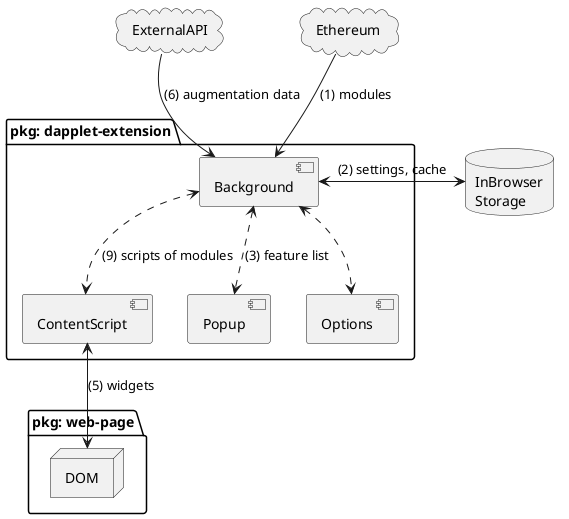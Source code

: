 @startuml "dapplet-extension"

cloud ExternalAPI
cloud Ethereum

package "pkg: web-page" {
    node DOM
}

database "InBrowser\nStorage" as Storage

package "pkg: dapplet-extension" {
    [Background]
    [ContentScript]
    [Popup]
    [Options]

    Background <..> ContentScript : (9) scripts of modules
    Background <..> Popup : (3) feature list
    Background <..> Options

    Background <-> Storage : (2) settings, cache
    Ethereum -down-> Background : (1) modules
    ExternalAPI -down-> Background : (6) augmentation data

    ContentScript <-down-> DOM : (5) widgets
}

@enduml